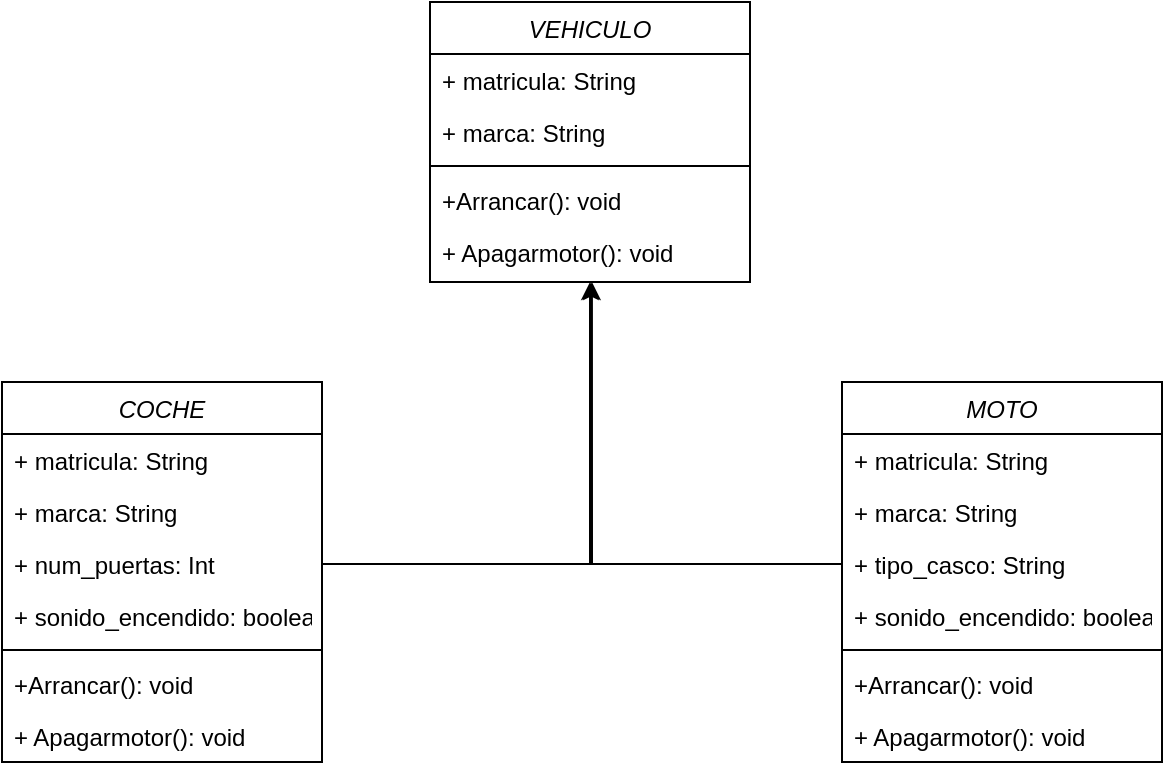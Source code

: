 <mxfile version="26.2.14">
  <diagram id="C5RBs43oDa-KdzZeNtuy" name="Page-1">
    <mxGraphModel dx="872" dy="439" grid="1" gridSize="10" guides="1" tooltips="1" connect="1" arrows="1" fold="1" page="1" pageScale="1" pageWidth="827" pageHeight="1169" math="0" shadow="0">
      <root>
        <mxCell id="WIyWlLk6GJQsqaUBKTNV-0" />
        <mxCell id="WIyWlLk6GJQsqaUBKTNV-1" parent="WIyWlLk6GJQsqaUBKTNV-0" />
        <mxCell id="zkfFHV4jXpPFQw0GAbJ--0" value="VEHICULO" style="swimlane;fontStyle=2;align=center;verticalAlign=top;childLayout=stackLayout;horizontal=1;startSize=26;horizontalStack=0;resizeParent=1;resizeLast=0;collapsible=1;marginBottom=0;rounded=0;shadow=0;strokeWidth=1;" parent="WIyWlLk6GJQsqaUBKTNV-1" vertex="1">
          <mxGeometry x="334" y="90" width="160" height="140" as="geometry">
            <mxRectangle x="220" y="100" width="160" height="26" as="alternateBounds" />
          </mxGeometry>
        </mxCell>
        <mxCell id="zkfFHV4jXpPFQw0GAbJ--1" value="+ matricula: String" style="text;align=left;verticalAlign=top;spacingLeft=4;spacingRight=4;overflow=hidden;rotatable=0;points=[[0,0.5],[1,0.5]];portConstraint=eastwest;" parent="zkfFHV4jXpPFQw0GAbJ--0" vertex="1">
          <mxGeometry y="26" width="160" height="26" as="geometry" />
        </mxCell>
        <mxCell id="zkfFHV4jXpPFQw0GAbJ--2" value="+ marca: String" style="text;align=left;verticalAlign=top;spacingLeft=4;spacingRight=4;overflow=hidden;rotatable=0;points=[[0,0.5],[1,0.5]];portConstraint=eastwest;rounded=0;shadow=0;html=0;" parent="zkfFHV4jXpPFQw0GAbJ--0" vertex="1">
          <mxGeometry y="52" width="160" height="26" as="geometry" />
        </mxCell>
        <mxCell id="zkfFHV4jXpPFQw0GAbJ--4" value="" style="line;html=1;strokeWidth=1;align=left;verticalAlign=middle;spacingTop=-1;spacingLeft=3;spacingRight=3;rotatable=0;labelPosition=right;points=[];portConstraint=eastwest;" parent="zkfFHV4jXpPFQw0GAbJ--0" vertex="1">
          <mxGeometry y="78" width="160" height="8" as="geometry" />
        </mxCell>
        <mxCell id="zkfFHV4jXpPFQw0GAbJ--5" value="+Arrancar(): void" style="text;align=left;verticalAlign=top;spacingLeft=4;spacingRight=4;overflow=hidden;rotatable=0;points=[[0,0.5],[1,0.5]];portConstraint=eastwest;" parent="zkfFHV4jXpPFQw0GAbJ--0" vertex="1">
          <mxGeometry y="86" width="160" height="26" as="geometry" />
        </mxCell>
        <mxCell id="NBmCF_wQHlZZCxNiQK0q-8" value="+ Apagarmotor(): void" style="text;align=left;verticalAlign=top;spacingLeft=4;spacingRight=4;overflow=hidden;rotatable=0;points=[[0,0.5],[1,0.5]];portConstraint=eastwest;" parent="zkfFHV4jXpPFQw0GAbJ--0" vertex="1">
          <mxGeometry y="112" width="160" height="26" as="geometry" />
        </mxCell>
        <mxCell id="6upu5AAJCH-WAd98TnWY-0" value="COCHE" style="swimlane;fontStyle=2;align=center;verticalAlign=top;childLayout=stackLayout;horizontal=1;startSize=26;horizontalStack=0;resizeParent=1;resizeLast=0;collapsible=1;marginBottom=0;rounded=0;shadow=0;strokeWidth=1;" vertex="1" parent="WIyWlLk6GJQsqaUBKTNV-1">
          <mxGeometry x="120" y="280" width="160" height="190" as="geometry">
            <mxRectangle x="220" y="100" width="160" height="26" as="alternateBounds" />
          </mxGeometry>
        </mxCell>
        <mxCell id="6upu5AAJCH-WAd98TnWY-1" value="+ matricula: String" style="text;align=left;verticalAlign=top;spacingLeft=4;spacingRight=4;overflow=hidden;rotatable=0;points=[[0,0.5],[1,0.5]];portConstraint=eastwest;" vertex="1" parent="6upu5AAJCH-WAd98TnWY-0">
          <mxGeometry y="26" width="160" height="26" as="geometry" />
        </mxCell>
        <mxCell id="6upu5AAJCH-WAd98TnWY-2" value="+ marca: String" style="text;align=left;verticalAlign=top;spacingLeft=4;spacingRight=4;overflow=hidden;rotatable=0;points=[[0,0.5],[1,0.5]];portConstraint=eastwest;rounded=0;shadow=0;html=0;" vertex="1" parent="6upu5AAJCH-WAd98TnWY-0">
          <mxGeometry y="52" width="160" height="26" as="geometry" />
        </mxCell>
        <mxCell id="6upu5AAJCH-WAd98TnWY-6" value="+ num_puertas: Int" style="text;align=left;verticalAlign=top;spacingLeft=4;spacingRight=4;overflow=hidden;rotatable=0;points=[[0,0.5],[1,0.5]];portConstraint=eastwest;rounded=0;shadow=0;html=0;" vertex="1" parent="6upu5AAJCH-WAd98TnWY-0">
          <mxGeometry y="78" width="160" height="26" as="geometry" />
        </mxCell>
        <mxCell id="6upu5AAJCH-WAd98TnWY-15" value="+ sonido_encendido: boolean" style="text;align=left;verticalAlign=top;spacingLeft=4;spacingRight=4;overflow=hidden;rotatable=0;points=[[0,0.5],[1,0.5]];portConstraint=eastwest;rounded=0;shadow=0;html=0;" vertex="1" parent="6upu5AAJCH-WAd98TnWY-0">
          <mxGeometry y="104" width="160" height="26" as="geometry" />
        </mxCell>
        <mxCell id="6upu5AAJCH-WAd98TnWY-3" value="" style="line;html=1;strokeWidth=1;align=left;verticalAlign=middle;spacingTop=-1;spacingLeft=3;spacingRight=3;rotatable=0;labelPosition=right;points=[];portConstraint=eastwest;" vertex="1" parent="6upu5AAJCH-WAd98TnWY-0">
          <mxGeometry y="130" width="160" height="8" as="geometry" />
        </mxCell>
        <mxCell id="6upu5AAJCH-WAd98TnWY-4" value="+Arrancar(): void" style="text;align=left;verticalAlign=top;spacingLeft=4;spacingRight=4;overflow=hidden;rotatable=0;points=[[0,0.5],[1,0.5]];portConstraint=eastwest;" vertex="1" parent="6upu5AAJCH-WAd98TnWY-0">
          <mxGeometry y="138" width="160" height="26" as="geometry" />
        </mxCell>
        <mxCell id="6upu5AAJCH-WAd98TnWY-5" value="+ Apagarmotor(): void" style="text;align=left;verticalAlign=top;spacingLeft=4;spacingRight=4;overflow=hidden;rotatable=0;points=[[0,0.5],[1,0.5]];portConstraint=eastwest;" vertex="1" parent="6upu5AAJCH-WAd98TnWY-0">
          <mxGeometry y="164" width="160" height="26" as="geometry" />
        </mxCell>
        <mxCell id="6upu5AAJCH-WAd98TnWY-7" value="MOTO" style="swimlane;fontStyle=2;align=center;verticalAlign=top;childLayout=stackLayout;horizontal=1;startSize=26;horizontalStack=0;resizeParent=1;resizeLast=0;collapsible=1;marginBottom=0;rounded=0;shadow=0;strokeWidth=1;" vertex="1" parent="WIyWlLk6GJQsqaUBKTNV-1">
          <mxGeometry x="540" y="280" width="160" height="190" as="geometry">
            <mxRectangle x="220" y="100" width="160" height="26" as="alternateBounds" />
          </mxGeometry>
        </mxCell>
        <mxCell id="6upu5AAJCH-WAd98TnWY-8" value="+ matricula: String" style="text;align=left;verticalAlign=top;spacingLeft=4;spacingRight=4;overflow=hidden;rotatable=0;points=[[0,0.5],[1,0.5]];portConstraint=eastwest;" vertex="1" parent="6upu5AAJCH-WAd98TnWY-7">
          <mxGeometry y="26" width="160" height="26" as="geometry" />
        </mxCell>
        <mxCell id="6upu5AAJCH-WAd98TnWY-9" value="+ marca: String" style="text;align=left;verticalAlign=top;spacingLeft=4;spacingRight=4;overflow=hidden;rotatable=0;points=[[0,0.5],[1,0.5]];portConstraint=eastwest;rounded=0;shadow=0;html=0;" vertex="1" parent="6upu5AAJCH-WAd98TnWY-7">
          <mxGeometry y="52" width="160" height="26" as="geometry" />
        </mxCell>
        <mxCell id="6upu5AAJCH-WAd98TnWY-10" value="+ tipo_casco: String" style="text;align=left;verticalAlign=top;spacingLeft=4;spacingRight=4;overflow=hidden;rotatable=0;points=[[0,0.5],[1,0.5]];portConstraint=eastwest;rounded=0;shadow=0;html=0;" vertex="1" parent="6upu5AAJCH-WAd98TnWY-7">
          <mxGeometry y="78" width="160" height="26" as="geometry" />
        </mxCell>
        <mxCell id="6upu5AAJCH-WAd98TnWY-14" value="+ sonido_encendido: boolean" style="text;align=left;verticalAlign=top;spacingLeft=4;spacingRight=4;overflow=hidden;rotatable=0;points=[[0,0.5],[1,0.5]];portConstraint=eastwest;rounded=0;shadow=0;html=0;" vertex="1" parent="6upu5AAJCH-WAd98TnWY-7">
          <mxGeometry y="104" width="160" height="26" as="geometry" />
        </mxCell>
        <mxCell id="6upu5AAJCH-WAd98TnWY-11" value="" style="line;html=1;strokeWidth=1;align=left;verticalAlign=middle;spacingTop=-1;spacingLeft=3;spacingRight=3;rotatable=0;labelPosition=right;points=[];portConstraint=eastwest;" vertex="1" parent="6upu5AAJCH-WAd98TnWY-7">
          <mxGeometry y="130" width="160" height="8" as="geometry" />
        </mxCell>
        <mxCell id="6upu5AAJCH-WAd98TnWY-12" value="+Arrancar(): void" style="text;align=left;verticalAlign=top;spacingLeft=4;spacingRight=4;overflow=hidden;rotatable=0;points=[[0,0.5],[1,0.5]];portConstraint=eastwest;" vertex="1" parent="6upu5AAJCH-WAd98TnWY-7">
          <mxGeometry y="138" width="160" height="26" as="geometry" />
        </mxCell>
        <mxCell id="6upu5AAJCH-WAd98TnWY-13" value="+ Apagarmotor(): void" style="text;align=left;verticalAlign=top;spacingLeft=4;spacingRight=4;overflow=hidden;rotatable=0;points=[[0,0.5],[1,0.5]];portConstraint=eastwest;" vertex="1" parent="6upu5AAJCH-WAd98TnWY-7">
          <mxGeometry y="164" width="160" height="26" as="geometry" />
        </mxCell>
        <mxCell id="6upu5AAJCH-WAd98TnWY-16" style="edgeStyle=orthogonalEdgeStyle;rounded=0;orthogonalLoop=1;jettySize=auto;html=1;exitX=1;exitY=0.5;exitDx=0;exitDy=0;entryX=0.5;entryY=1;entryDx=0;entryDy=0;" edge="1" parent="WIyWlLk6GJQsqaUBKTNV-1" source="6upu5AAJCH-WAd98TnWY-6" target="zkfFHV4jXpPFQw0GAbJ--0">
          <mxGeometry relative="1" as="geometry" />
        </mxCell>
        <mxCell id="6upu5AAJCH-WAd98TnWY-17" style="edgeStyle=orthogonalEdgeStyle;rounded=0;orthogonalLoop=1;jettySize=auto;html=1;exitX=0;exitY=0.5;exitDx=0;exitDy=0;entryX=0.506;entryY=1.077;entryDx=0;entryDy=0;entryPerimeter=0;" edge="1" parent="WIyWlLk6GJQsqaUBKTNV-1" source="6upu5AAJCH-WAd98TnWY-10" target="NBmCF_wQHlZZCxNiQK0q-8">
          <mxGeometry relative="1" as="geometry">
            <Array as="points">
              <mxPoint x="415" y="371" />
            </Array>
          </mxGeometry>
        </mxCell>
      </root>
    </mxGraphModel>
  </diagram>
</mxfile>

